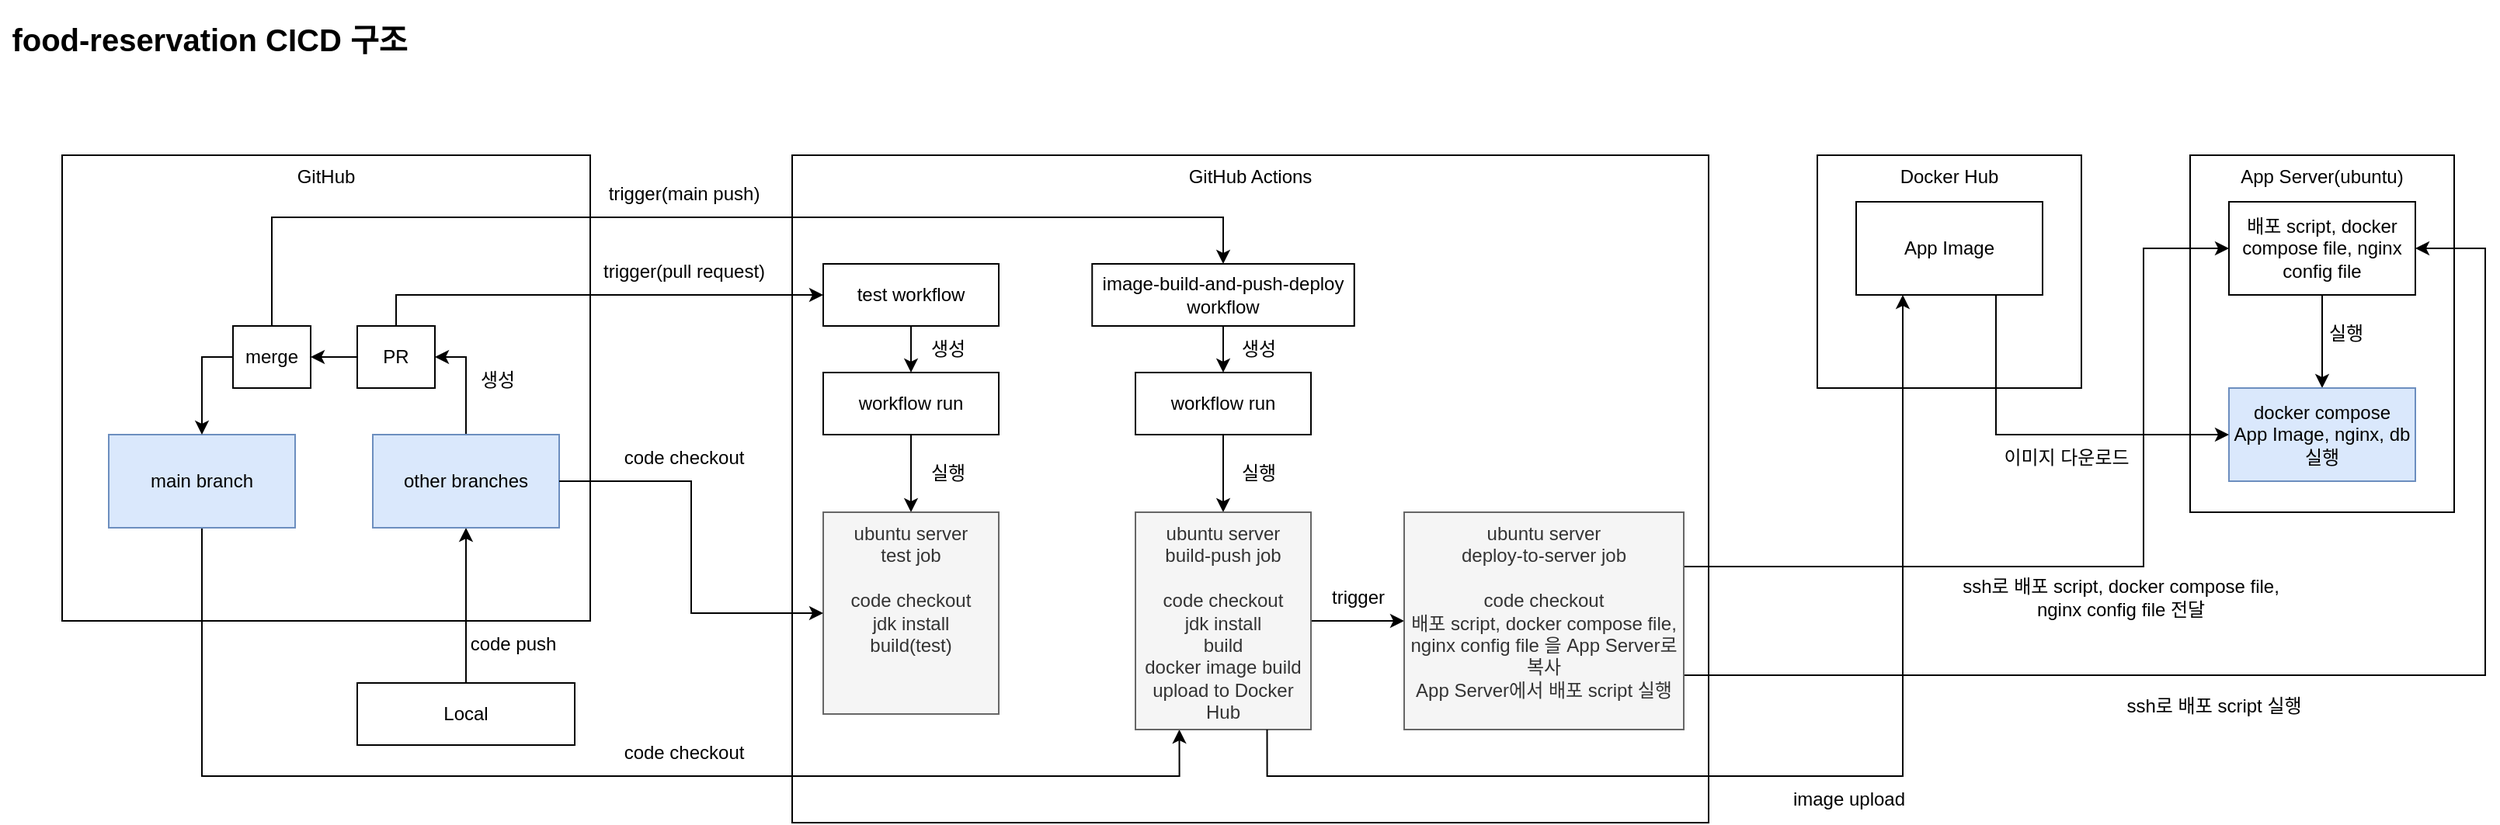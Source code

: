 <mxfile version="22.1.16" type="device">
  <diagram name="페이지-1" id="1CvjkSmWy5GvKEPIRCrY">
    <mxGraphModel dx="1452" dy="1428" grid="1" gridSize="10" guides="1" tooltips="1" connect="1" arrows="1" fold="1" page="1" pageScale="1" pageWidth="1654" pageHeight="1169" math="0" shadow="0">
      <root>
        <mxCell id="0" />
        <mxCell id="1" parent="0" />
        <mxCell id="5nQm-cT-nn_Ip-BBjj7E-1" value="GitHub" style="rounded=0;whiteSpace=wrap;html=1;verticalAlign=top;" vertex="1" parent="1">
          <mxGeometry x="70" y="120" width="340" height="300" as="geometry" />
        </mxCell>
        <mxCell id="5nQm-cT-nn_Ip-BBjj7E-16" style="edgeStyle=orthogonalEdgeStyle;rounded=0;orthogonalLoop=1;jettySize=auto;html=1;entryX=0.5;entryY=1;entryDx=0;entryDy=0;exitX=0.5;exitY=0;exitDx=0;exitDy=0;" edge="1" parent="1" source="5nQm-cT-nn_Ip-BBjj7E-2" target="5nQm-cT-nn_Ip-BBjj7E-3">
          <mxGeometry relative="1" as="geometry">
            <Array as="points">
              <mxPoint x="330" y="430" />
              <mxPoint x="330" y="430" />
            </Array>
          </mxGeometry>
        </mxCell>
        <mxCell id="5nQm-cT-nn_Ip-BBjj7E-2" value="Local" style="rounded=0;whiteSpace=wrap;html=1;verticalAlign=middle;" vertex="1" parent="1">
          <mxGeometry x="260" y="460" width="140" height="40" as="geometry" />
        </mxCell>
        <mxCell id="5nQm-cT-nn_Ip-BBjj7E-30" style="edgeStyle=orthogonalEdgeStyle;rounded=0;orthogonalLoop=1;jettySize=auto;html=1;entryX=1;entryY=0.5;entryDx=0;entryDy=0;" edge="1" parent="1" source="5nQm-cT-nn_Ip-BBjj7E-3" target="5nQm-cT-nn_Ip-BBjj7E-15">
          <mxGeometry relative="1" as="geometry" />
        </mxCell>
        <mxCell id="5nQm-cT-nn_Ip-BBjj7E-3" value="other branches" style="rounded=0;whiteSpace=wrap;html=1;fillColor=#dae8fc;strokeColor=#6c8ebf;" vertex="1" parent="1">
          <mxGeometry x="270" y="300" width="120" height="60" as="geometry" />
        </mxCell>
        <mxCell id="5nQm-cT-nn_Ip-BBjj7E-4" value="GitHub Actions" style="rounded=0;whiteSpace=wrap;html=1;verticalAlign=top;" vertex="1" parent="1">
          <mxGeometry x="540" y="120" width="590" height="430" as="geometry" />
        </mxCell>
        <mxCell id="5nQm-cT-nn_Ip-BBjj7E-50" style="edgeStyle=orthogonalEdgeStyle;rounded=0;orthogonalLoop=1;jettySize=auto;html=1;exitX=0.5;exitY=1;exitDx=0;exitDy=0;entryX=0.25;entryY=1;entryDx=0;entryDy=0;" edge="1" parent="1" source="5nQm-cT-nn_Ip-BBjj7E-10" target="5nQm-cT-nn_Ip-BBjj7E-44">
          <mxGeometry relative="1" as="geometry">
            <Array as="points">
              <mxPoint x="160" y="520" />
              <mxPoint x="789" y="520" />
            </Array>
          </mxGeometry>
        </mxCell>
        <mxCell id="5nQm-cT-nn_Ip-BBjj7E-10" value="main branch" style="rounded=0;whiteSpace=wrap;html=1;fillColor=#dae8fc;strokeColor=#6c8ebf;" vertex="1" parent="1">
          <mxGeometry x="100" y="300" width="120" height="60" as="geometry" />
        </mxCell>
        <mxCell id="5nQm-cT-nn_Ip-BBjj7E-17" value="code push" style="text;html=1;align=center;verticalAlign=middle;resizable=0;points=[];autosize=1;strokeColor=none;fillColor=none;" vertex="1" parent="1">
          <mxGeometry x="320" y="420" width="80" height="30" as="geometry" />
        </mxCell>
        <mxCell id="5nQm-cT-nn_Ip-BBjj7E-34" style="edgeStyle=orthogonalEdgeStyle;rounded=0;orthogonalLoop=1;jettySize=auto;html=1;entryX=0;entryY=0.5;entryDx=0;entryDy=0;" edge="1" parent="1" source="5nQm-cT-nn_Ip-BBjj7E-15" target="5nQm-cT-nn_Ip-BBjj7E-22">
          <mxGeometry relative="1" as="geometry">
            <Array as="points">
              <mxPoint x="285" y="210" />
            </Array>
          </mxGeometry>
        </mxCell>
        <mxCell id="5nQm-cT-nn_Ip-BBjj7E-37" style="edgeStyle=orthogonalEdgeStyle;rounded=0;orthogonalLoop=1;jettySize=auto;html=1;entryX=1;entryY=0.5;entryDx=0;entryDy=0;" edge="1" parent="1" source="5nQm-cT-nn_Ip-BBjj7E-15" target="5nQm-cT-nn_Ip-BBjj7E-36">
          <mxGeometry relative="1" as="geometry" />
        </mxCell>
        <mxCell id="5nQm-cT-nn_Ip-BBjj7E-15" value="PR" style="rounded=0;whiteSpace=wrap;html=1;" vertex="1" parent="1">
          <mxGeometry x="260" y="230" width="50" height="40" as="geometry" />
        </mxCell>
        <mxCell id="5nQm-cT-nn_Ip-BBjj7E-26" style="edgeStyle=orthogonalEdgeStyle;rounded=0;orthogonalLoop=1;jettySize=auto;html=1;entryX=0.5;entryY=0;entryDx=0;entryDy=0;" edge="1" parent="1" source="5nQm-cT-nn_Ip-BBjj7E-21" target="5nQm-cT-nn_Ip-BBjj7E-5">
          <mxGeometry relative="1" as="geometry" />
        </mxCell>
        <mxCell id="5nQm-cT-nn_Ip-BBjj7E-21" value="workflow run" style="rounded=0;whiteSpace=wrap;html=1;verticalAlign=middle;" vertex="1" parent="1">
          <mxGeometry x="560" y="260" width="113" height="40" as="geometry" />
        </mxCell>
        <mxCell id="5nQm-cT-nn_Ip-BBjj7E-23" style="edgeStyle=orthogonalEdgeStyle;rounded=0;orthogonalLoop=1;jettySize=auto;html=1;exitX=0.5;exitY=1;exitDx=0;exitDy=0;entryX=0.5;entryY=0;entryDx=0;entryDy=0;" edge="1" parent="1" source="5nQm-cT-nn_Ip-BBjj7E-22" target="5nQm-cT-nn_Ip-BBjj7E-21">
          <mxGeometry relative="1" as="geometry" />
        </mxCell>
        <mxCell id="5nQm-cT-nn_Ip-BBjj7E-22" value="test workflow" style="rounded=0;whiteSpace=wrap;html=1;verticalAlign=middle;" vertex="1" parent="1">
          <mxGeometry x="560" y="190" width="113" height="40" as="geometry" />
        </mxCell>
        <mxCell id="5nQm-cT-nn_Ip-BBjj7E-25" value="생성" style="text;html=1;align=center;verticalAlign=middle;resizable=0;points=[];autosize=1;strokeColor=none;fillColor=none;" vertex="1" parent="1">
          <mxGeometry x="620" y="230" width="40" height="30" as="geometry" />
        </mxCell>
        <mxCell id="5nQm-cT-nn_Ip-BBjj7E-5" value="ubuntu server&lt;br&gt;test job&lt;br&gt;&lt;br&gt;code checkout&lt;br&gt;jdk install&lt;br&gt;build(test)" style="rounded=0;whiteSpace=wrap;html=1;verticalAlign=top;fillColor=#f5f5f5;fontColor=#333333;strokeColor=#666666;" vertex="1" parent="1">
          <mxGeometry x="560" y="350" width="113" height="130" as="geometry" />
        </mxCell>
        <mxCell id="5nQm-cT-nn_Ip-BBjj7E-27" value="실행" style="text;html=1;align=center;verticalAlign=middle;resizable=0;points=[];autosize=1;strokeColor=none;fillColor=none;" vertex="1" parent="1">
          <mxGeometry x="620" y="310" width="40" height="30" as="geometry" />
        </mxCell>
        <mxCell id="5nQm-cT-nn_Ip-BBjj7E-29" value="trigger(pull request)" style="text;html=1;align=center;verticalAlign=middle;resizable=0;points=[];autosize=1;strokeColor=none;fillColor=none;" vertex="1" parent="1">
          <mxGeometry x="405" y="180" width="130" height="30" as="geometry" />
        </mxCell>
        <mxCell id="5nQm-cT-nn_Ip-BBjj7E-32" value="생성" style="text;html=1;align=center;verticalAlign=middle;resizable=0;points=[];autosize=1;strokeColor=none;fillColor=none;" vertex="1" parent="1">
          <mxGeometry x="330" y="250" width="40" height="30" as="geometry" />
        </mxCell>
        <mxCell id="5nQm-cT-nn_Ip-BBjj7E-38" style="edgeStyle=orthogonalEdgeStyle;rounded=0;orthogonalLoop=1;jettySize=auto;html=1;exitX=0;exitY=0.5;exitDx=0;exitDy=0;entryX=0.5;entryY=0;entryDx=0;entryDy=0;" edge="1" parent="1" source="5nQm-cT-nn_Ip-BBjj7E-36" target="5nQm-cT-nn_Ip-BBjj7E-10">
          <mxGeometry relative="1" as="geometry" />
        </mxCell>
        <mxCell id="5nQm-cT-nn_Ip-BBjj7E-52" style="edgeStyle=orthogonalEdgeStyle;rounded=0;orthogonalLoop=1;jettySize=auto;html=1;exitX=0.5;exitY=0;exitDx=0;exitDy=0;entryX=0.5;entryY=0;entryDx=0;entryDy=0;" edge="1" parent="1" source="5nQm-cT-nn_Ip-BBjj7E-36" target="5nQm-cT-nn_Ip-BBjj7E-39">
          <mxGeometry relative="1" as="geometry">
            <Array as="points">
              <mxPoint x="205" y="160" />
              <mxPoint x="818" y="160" />
            </Array>
          </mxGeometry>
        </mxCell>
        <mxCell id="5nQm-cT-nn_Ip-BBjj7E-36" value="merge" style="rounded=0;whiteSpace=wrap;html=1;" vertex="1" parent="1">
          <mxGeometry x="180" y="230" width="50" height="40" as="geometry" />
        </mxCell>
        <mxCell id="5nQm-cT-nn_Ip-BBjj7E-43" style="edgeStyle=orthogonalEdgeStyle;rounded=0;orthogonalLoop=1;jettySize=auto;html=1;entryX=0.5;entryY=0;entryDx=0;entryDy=0;" edge="1" parent="1" source="5nQm-cT-nn_Ip-BBjj7E-39" target="5nQm-cT-nn_Ip-BBjj7E-42">
          <mxGeometry relative="1" as="geometry" />
        </mxCell>
        <mxCell id="5nQm-cT-nn_Ip-BBjj7E-39" value="image-build-and-push-deploy workflow" style="rounded=0;whiteSpace=wrap;html=1;verticalAlign=middle;" vertex="1" parent="1">
          <mxGeometry x="733.13" y="190" width="168.75" height="40" as="geometry" />
        </mxCell>
        <mxCell id="5nQm-cT-nn_Ip-BBjj7E-41" value="trigger(main push)" style="text;html=1;align=center;verticalAlign=middle;resizable=0;points=[];autosize=1;strokeColor=none;fillColor=none;" vertex="1" parent="1">
          <mxGeometry x="410" y="130" width="120" height="30" as="geometry" />
        </mxCell>
        <mxCell id="5nQm-cT-nn_Ip-BBjj7E-45" style="edgeStyle=orthogonalEdgeStyle;rounded=0;orthogonalLoop=1;jettySize=auto;html=1;exitX=0.5;exitY=1;exitDx=0;exitDy=0;entryX=0.5;entryY=0;entryDx=0;entryDy=0;" edge="1" parent="1" source="5nQm-cT-nn_Ip-BBjj7E-42" target="5nQm-cT-nn_Ip-BBjj7E-44">
          <mxGeometry relative="1" as="geometry" />
        </mxCell>
        <mxCell id="5nQm-cT-nn_Ip-BBjj7E-42" value="workflow run" style="rounded=0;whiteSpace=wrap;html=1;verticalAlign=middle;" vertex="1" parent="1">
          <mxGeometry x="761" y="260" width="113" height="40" as="geometry" />
        </mxCell>
        <mxCell id="5nQm-cT-nn_Ip-BBjj7E-61" style="edgeStyle=orthogonalEdgeStyle;rounded=0;orthogonalLoop=1;jettySize=auto;html=1;entryX=0;entryY=0.5;entryDx=0;entryDy=0;" edge="1" parent="1" source="5nQm-cT-nn_Ip-BBjj7E-44" target="5nQm-cT-nn_Ip-BBjj7E-60">
          <mxGeometry relative="1" as="geometry" />
        </mxCell>
        <mxCell id="5nQm-cT-nn_Ip-BBjj7E-44" value="ubuntu server&lt;br&gt;build-push job&lt;br&gt;&lt;br&gt;code checkout&lt;br&gt;jdk install&lt;br&gt;build&lt;br&gt;docker image build&lt;br&gt;upload to Docker Hub" style="rounded=0;whiteSpace=wrap;html=1;verticalAlign=top;fillColor=#f5f5f5;fontColor=#333333;strokeColor=#666666;" vertex="1" parent="1">
          <mxGeometry x="761" y="350" width="113" height="140" as="geometry" />
        </mxCell>
        <mxCell id="5nQm-cT-nn_Ip-BBjj7E-46" value="생성" style="text;html=1;align=center;verticalAlign=middle;resizable=0;points=[];autosize=1;strokeColor=none;fillColor=none;" vertex="1" parent="1">
          <mxGeometry x="820" y="230" width="40" height="30" as="geometry" />
        </mxCell>
        <mxCell id="5nQm-cT-nn_Ip-BBjj7E-47" value="Docker Hub" style="rounded=0;whiteSpace=wrap;html=1;verticalAlign=top;" vertex="1" parent="1">
          <mxGeometry x="1200" y="120" width="170" height="150" as="geometry" />
        </mxCell>
        <mxCell id="5nQm-cT-nn_Ip-BBjj7E-49" value="code checkout" style="text;html=1;align=center;verticalAlign=middle;resizable=0;points=[];autosize=1;strokeColor=none;fillColor=none;" vertex="1" parent="1">
          <mxGeometry x="420" y="300" width="100" height="30" as="geometry" />
        </mxCell>
        <mxCell id="5nQm-cT-nn_Ip-BBjj7E-51" value="실행" style="text;html=1;align=center;verticalAlign=middle;resizable=0;points=[];autosize=1;strokeColor=none;fillColor=none;" vertex="1" parent="1">
          <mxGeometry x="820" y="310" width="40" height="30" as="geometry" />
        </mxCell>
        <mxCell id="5nQm-cT-nn_Ip-BBjj7E-53" value="code checkout" style="text;html=1;align=center;verticalAlign=middle;resizable=0;points=[];autosize=1;strokeColor=none;fillColor=none;" vertex="1" parent="1">
          <mxGeometry x="420" y="490" width="100" height="30" as="geometry" />
        </mxCell>
        <mxCell id="5nQm-cT-nn_Ip-BBjj7E-56" value="App Image" style="rounded=0;whiteSpace=wrap;html=1;" vertex="1" parent="1">
          <mxGeometry x="1225" y="150" width="120" height="60" as="geometry" />
        </mxCell>
        <mxCell id="5nQm-cT-nn_Ip-BBjj7E-55" style="edgeStyle=orthogonalEdgeStyle;rounded=0;orthogonalLoop=1;jettySize=auto;html=1;entryX=0.25;entryY=1;entryDx=0;entryDy=0;exitX=0.75;exitY=1;exitDx=0;exitDy=0;" edge="1" parent="1" source="5nQm-cT-nn_Ip-BBjj7E-44" target="5nQm-cT-nn_Ip-BBjj7E-56">
          <mxGeometry relative="1" as="geometry">
            <mxPoint x="1050" y="350" as="targetPoint" />
            <Array as="points">
              <mxPoint x="846" y="520" />
              <mxPoint x="1255" y="520" />
            </Array>
          </mxGeometry>
        </mxCell>
        <mxCell id="5nQm-cT-nn_Ip-BBjj7E-57" value="image upload" style="text;html=1;align=center;verticalAlign=middle;resizable=0;points=[];autosize=1;strokeColor=none;fillColor=none;" vertex="1" parent="1">
          <mxGeometry x="1170" y="520" width="100" height="30" as="geometry" />
        </mxCell>
        <mxCell id="5nQm-cT-nn_Ip-BBjj7E-48" style="edgeStyle=orthogonalEdgeStyle;rounded=0;orthogonalLoop=1;jettySize=auto;html=1;exitX=1;exitY=0.5;exitDx=0;exitDy=0;entryX=0;entryY=0.5;entryDx=0;entryDy=0;" edge="1" parent="1" source="5nQm-cT-nn_Ip-BBjj7E-3" target="5nQm-cT-nn_Ip-BBjj7E-5">
          <mxGeometry relative="1" as="geometry" />
        </mxCell>
        <mxCell id="5nQm-cT-nn_Ip-BBjj7E-58" value="App Server(ubuntu)" style="rounded=0;whiteSpace=wrap;html=1;verticalAlign=top;" vertex="1" parent="1">
          <mxGeometry x="1440" y="120" width="170" height="230" as="geometry" />
        </mxCell>
        <mxCell id="5nQm-cT-nn_Ip-BBjj7E-63" style="edgeStyle=orthogonalEdgeStyle;rounded=0;orthogonalLoop=1;jettySize=auto;html=1;exitX=1;exitY=0.25;exitDx=0;exitDy=0;entryX=0;entryY=0.5;entryDx=0;entryDy=0;" edge="1" parent="1" source="5nQm-cT-nn_Ip-BBjj7E-60" target="5nQm-cT-nn_Ip-BBjj7E-65">
          <mxGeometry relative="1" as="geometry">
            <Array as="points">
              <mxPoint x="1410" y="385" />
              <mxPoint x="1410" y="180" />
            </Array>
          </mxGeometry>
        </mxCell>
        <mxCell id="5nQm-cT-nn_Ip-BBjj7E-67" style="edgeStyle=orthogonalEdgeStyle;rounded=0;orthogonalLoop=1;jettySize=auto;html=1;exitX=1;exitY=0.75;exitDx=0;exitDy=0;entryX=1;entryY=0.5;entryDx=0;entryDy=0;" edge="1" parent="1" source="5nQm-cT-nn_Ip-BBjj7E-60" target="5nQm-cT-nn_Ip-BBjj7E-65">
          <mxGeometry relative="1" as="geometry">
            <Array as="points">
              <mxPoint x="1630" y="455" />
              <mxPoint x="1630" y="180" />
            </Array>
          </mxGeometry>
        </mxCell>
        <mxCell id="5nQm-cT-nn_Ip-BBjj7E-60" value="ubuntu server&lt;br&gt;deploy-to-server job&lt;br&gt;&lt;br&gt;code checkout&lt;br&gt;배포 script, docker compose file, nginx config file 을 App Server로 복사&lt;br&gt;App Server에서 배포 script 실행" style="rounded=0;whiteSpace=wrap;html=1;verticalAlign=top;fillColor=#f5f5f5;fontColor=#333333;strokeColor=#666666;" vertex="1" parent="1">
          <mxGeometry x="934" y="350" width="180" height="140" as="geometry" />
        </mxCell>
        <mxCell id="5nQm-cT-nn_Ip-BBjj7E-62" value="trigger" style="text;html=1;align=center;verticalAlign=middle;resizable=0;points=[];autosize=1;strokeColor=none;fillColor=none;" vertex="1" parent="1">
          <mxGeometry x="874" y="390" width="60" height="30" as="geometry" />
        </mxCell>
        <mxCell id="5nQm-cT-nn_Ip-BBjj7E-64" value="ssh로 배포 script, docker compose file,&lt;br&gt;nginx config file 전달" style="text;html=1;align=center;verticalAlign=middle;resizable=0;points=[];autosize=1;strokeColor=none;fillColor=none;" vertex="1" parent="1">
          <mxGeometry x="1280" y="385" width="230" height="40" as="geometry" />
        </mxCell>
        <mxCell id="5nQm-cT-nn_Ip-BBjj7E-69" style="edgeStyle=orthogonalEdgeStyle;rounded=0;orthogonalLoop=1;jettySize=auto;html=1;exitX=0.5;exitY=1;exitDx=0;exitDy=0;entryX=0.5;entryY=0;entryDx=0;entryDy=0;" edge="1" parent="1" source="5nQm-cT-nn_Ip-BBjj7E-65" target="5nQm-cT-nn_Ip-BBjj7E-66">
          <mxGeometry relative="1" as="geometry" />
        </mxCell>
        <mxCell id="5nQm-cT-nn_Ip-BBjj7E-65" value="배포 script, docker compose file, nginx config file" style="whiteSpace=wrap;html=1;" vertex="1" parent="1">
          <mxGeometry x="1465" y="150" width="120" height="60" as="geometry" />
        </mxCell>
        <mxCell id="5nQm-cT-nn_Ip-BBjj7E-66" value="docker compose&lt;br&gt;App Image, nginx, db 실행" style="whiteSpace=wrap;html=1;fillColor=#dae8fc;strokeColor=#6c8ebf;" vertex="1" parent="1">
          <mxGeometry x="1465" y="270" width="120" height="60" as="geometry" />
        </mxCell>
        <mxCell id="5nQm-cT-nn_Ip-BBjj7E-68" value="ssh로 배포 script 실행" style="text;html=1;align=center;verticalAlign=middle;resizable=0;points=[];autosize=1;strokeColor=none;fillColor=none;" vertex="1" parent="1">
          <mxGeometry x="1390" y="460" width="130" height="30" as="geometry" />
        </mxCell>
        <mxCell id="5nQm-cT-nn_Ip-BBjj7E-70" value="실행" style="text;html=1;align=center;verticalAlign=middle;resizable=0;points=[];autosize=1;strokeColor=none;fillColor=none;" vertex="1" parent="1">
          <mxGeometry x="1520" y="220" width="40" height="30" as="geometry" />
        </mxCell>
        <mxCell id="5nQm-cT-nn_Ip-BBjj7E-71" style="edgeStyle=orthogonalEdgeStyle;rounded=0;orthogonalLoop=1;jettySize=auto;html=1;exitX=0.75;exitY=1;exitDx=0;exitDy=0;entryX=0;entryY=0.5;entryDx=0;entryDy=0;" edge="1" parent="1" source="5nQm-cT-nn_Ip-BBjj7E-56" target="5nQm-cT-nn_Ip-BBjj7E-66">
          <mxGeometry relative="1" as="geometry" />
        </mxCell>
        <mxCell id="5nQm-cT-nn_Ip-BBjj7E-72" value="이미지 다운로드" style="text;html=1;align=center;verticalAlign=middle;resizable=0;points=[];autosize=1;strokeColor=none;fillColor=none;" vertex="1" parent="1">
          <mxGeometry x="1310" y="300" width="100" height="30" as="geometry" />
        </mxCell>
        <mxCell id="5nQm-cT-nn_Ip-BBjj7E-73" value="food-reservation CICD 구조" style="text;html=1;strokeColor=none;fillColor=none;align=center;verticalAlign=middle;whiteSpace=wrap;rounded=0;fontSize=20;fontStyle=1" vertex="1" parent="1">
          <mxGeometry x="30" y="20" width="270" height="50" as="geometry" />
        </mxCell>
      </root>
    </mxGraphModel>
  </diagram>
</mxfile>

